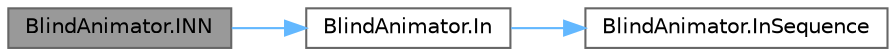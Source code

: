 digraph "BlindAnimator.INN"
{
 // LATEX_PDF_SIZE
  bgcolor="transparent";
  edge [fontname=Helvetica,fontsize=10,labelfontname=Helvetica,labelfontsize=10];
  node [fontname=Helvetica,fontsize=10,shape=box,height=0.2,width=0.4];
  rankdir="LR";
  Node1 [id="Node000001",label="BlindAnimator.INN",height=0.2,width=0.4,color="gray40", fillcolor="grey60", style="filled", fontcolor="black",tooltip=" "];
  Node1 -> Node2 [id="edge3_Node000001_Node000002",color="steelblue1",style="solid",tooltip=" "];
  Node2 [id="Node000002",label="BlindAnimator.In",height=0.2,width=0.4,color="grey40", fillcolor="white", style="filled",URL="$class_blind_animator.html#a5762a7c4ed26951b48ab1d23c31e01d2",tooltip=" "];
  Node2 -> Node3 [id="edge4_Node000002_Node000003",color="steelblue1",style="solid",tooltip=" "];
  Node3 [id="Node000003",label="BlindAnimator.InSequence",height=0.2,width=0.4,color="grey40", fillcolor="white", style="filled",URL="$class_blind_animator.html#a86ca53985b27fcc071e64a1b16c58f6f",tooltip=" "];
}
